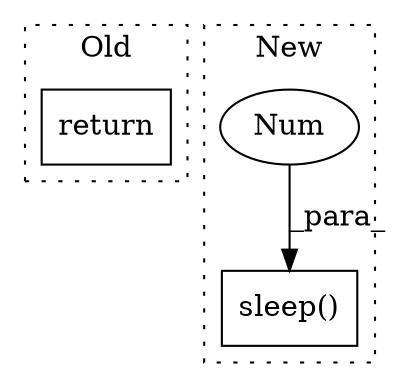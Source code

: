 digraph G {
subgraph cluster0 {
1 [label="return" a="93" s="3852" l="7" shape="box"];
label = "Old";
style="dotted";
}
subgraph cluster1 {
2 [label="sleep()" a="75" s="4273,4286" l="11,1" shape="box"];
3 [label="Num" a="76" s="4284" l="2" shape="ellipse"];
label = "New";
style="dotted";
}
3 -> 2 [label="_para_"];
}